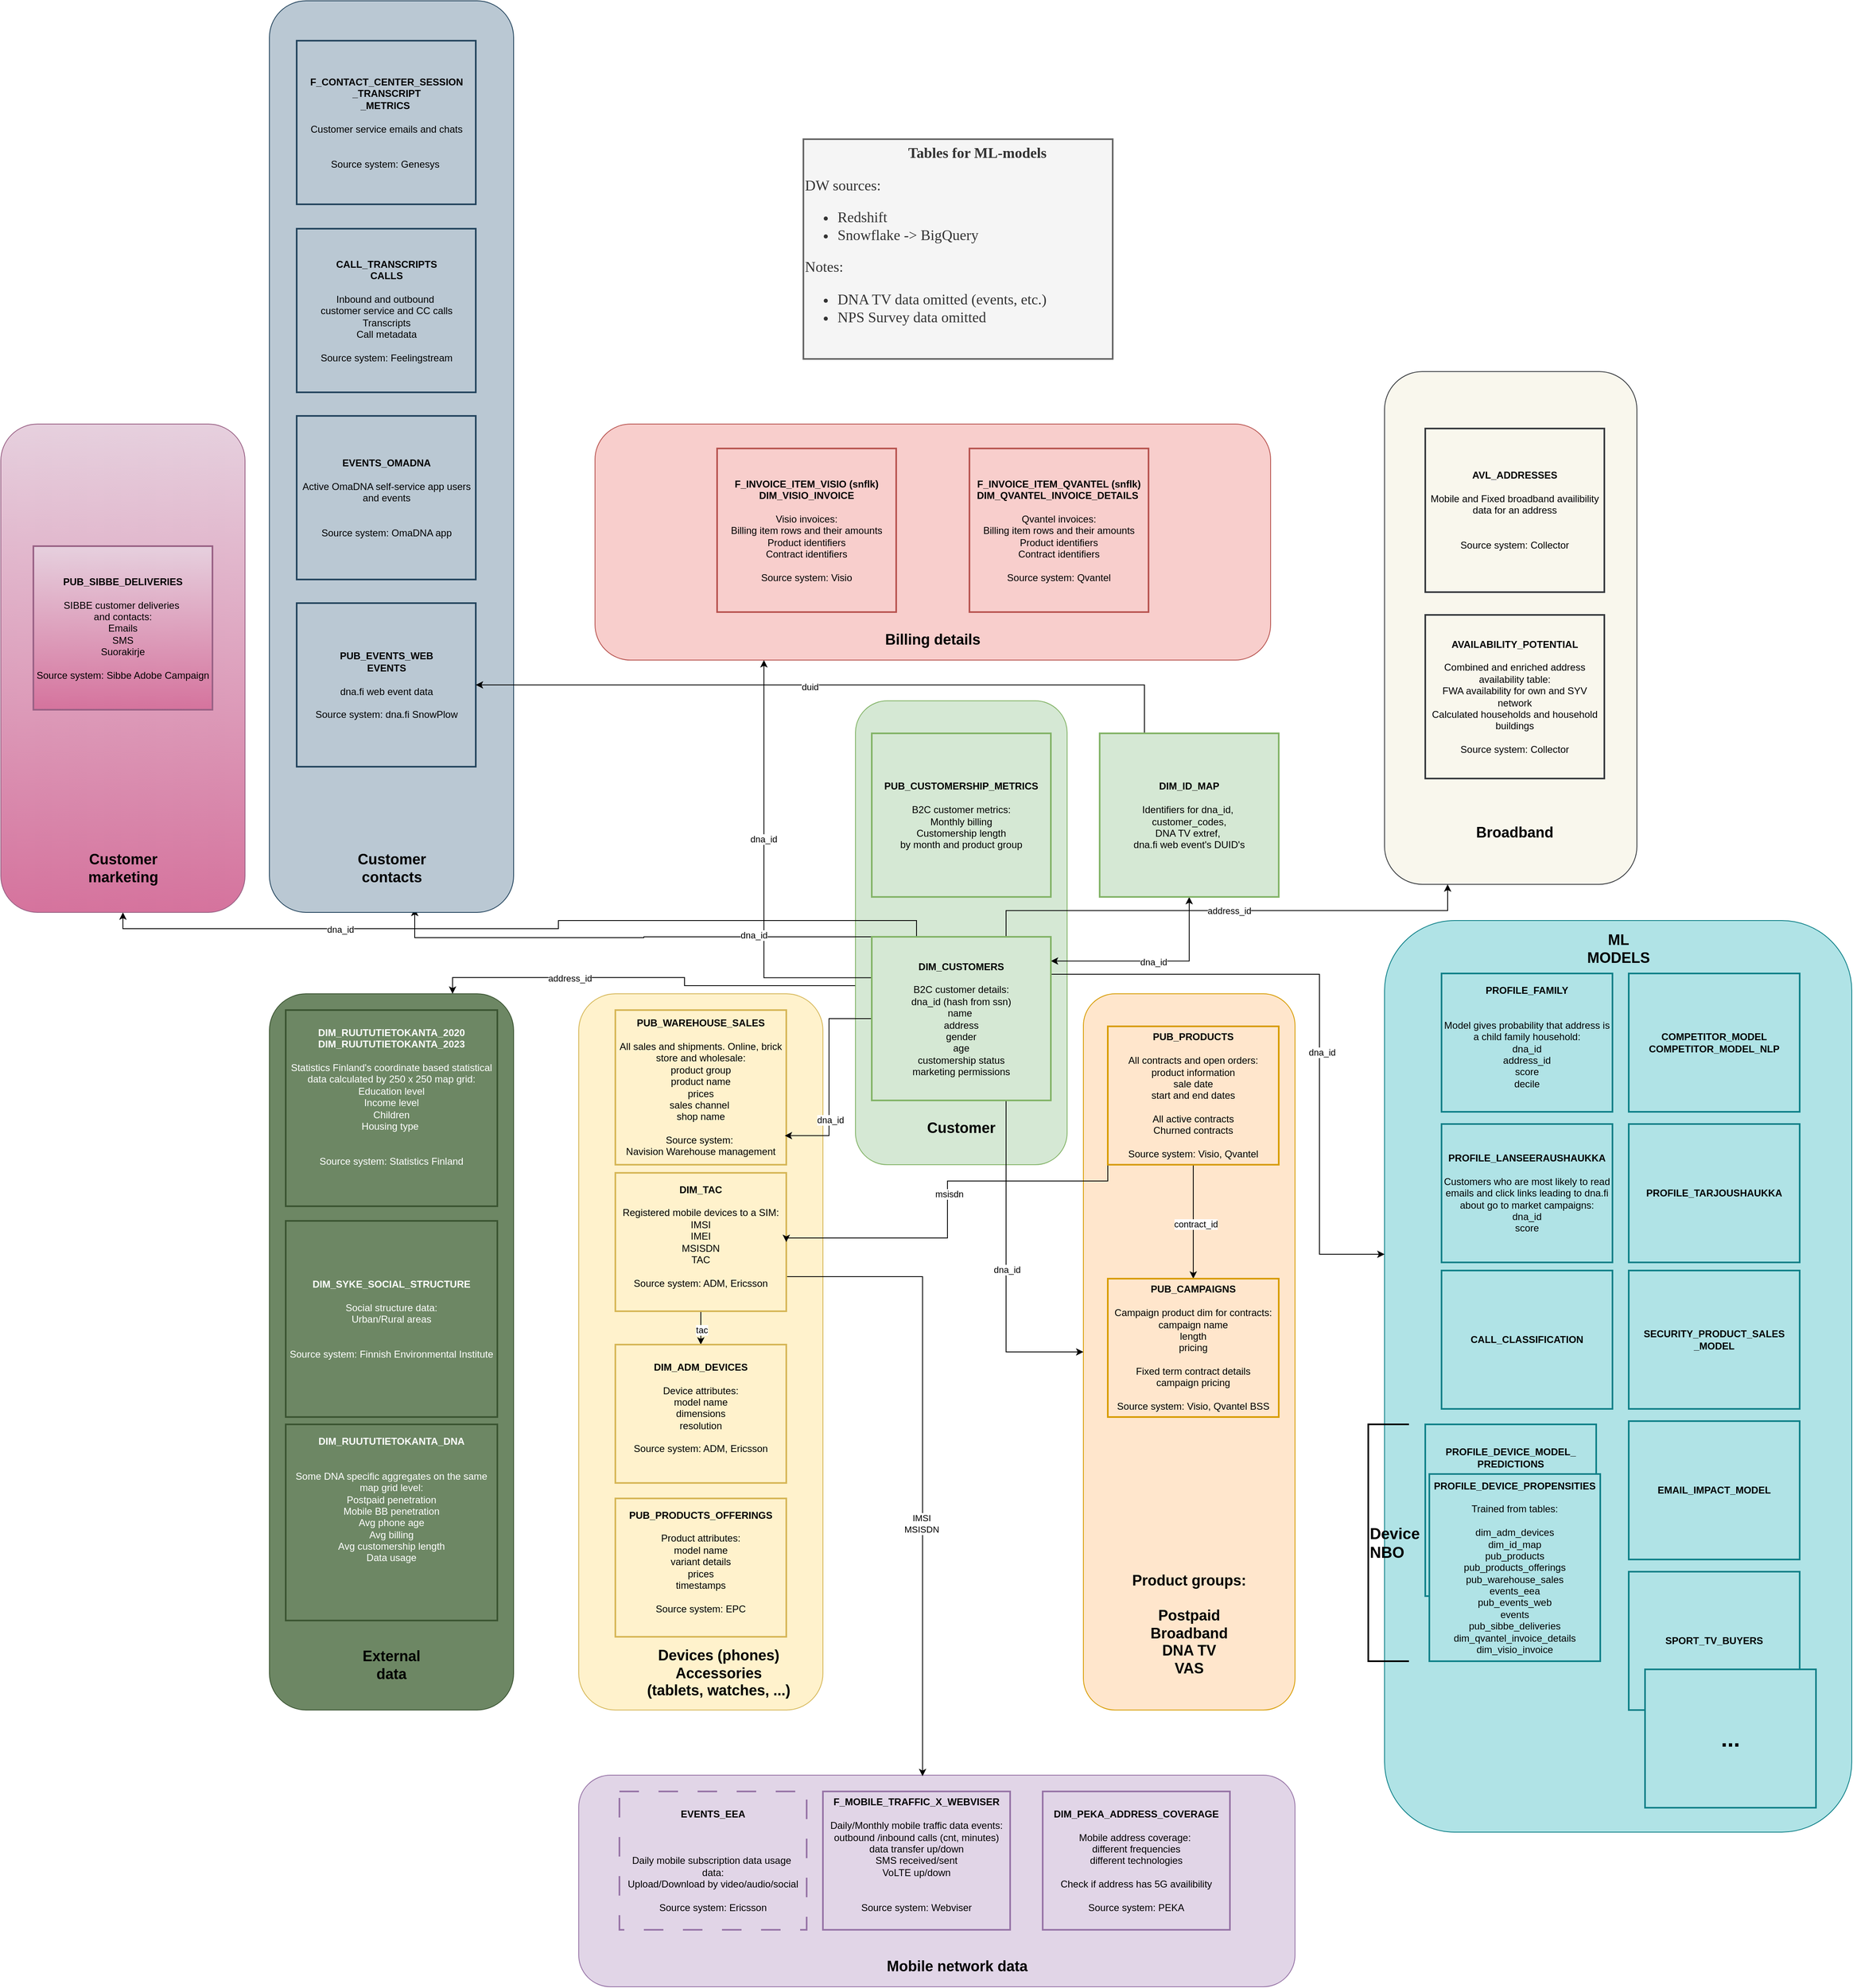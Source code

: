 <mxfile version="24.7.8">
  <diagram name="Page-1" id="chM3ovp46uJtdbYT_YE3">
    <mxGraphModel dx="3439" dy="3007" grid="1" gridSize="10" guides="1" tooltips="1" connect="1" arrows="1" fold="1" page="1" pageScale="1" pageWidth="827" pageHeight="1169" math="0" shadow="0">
      <root>
        <mxCell id="0" />
        <mxCell id="1" parent="0" />
        <mxCell id="irKcT8WEntwoPw7M1IGq-129" value="" style="rounded=1;whiteSpace=wrap;html=1;fillColor=#f9f7ed;strokeColor=#36393d;" vertex="1" parent="1">
          <mxGeometry x="970" y="-684.5" width="310" height="630" as="geometry" />
        </mxCell>
        <mxCell id="irKcT8WEntwoPw7M1IGq-88" value="" style="rounded=1;whiteSpace=wrap;html=1;fillColor=#6d8764;fontColor=#ffffff;strokeColor=#3A5431;" vertex="1" parent="1">
          <mxGeometry x="-400" y="80" width="300" height="880" as="geometry" />
        </mxCell>
        <mxCell id="irKcT8WEntwoPw7M1IGq-70" value="" style="rounded=1;whiteSpace=wrap;html=1;fillColor=#f8cecc;strokeColor=#b85450;" vertex="1" parent="1">
          <mxGeometry y="-620" width="830" height="290" as="geometry" />
        </mxCell>
        <mxCell id="irKcT8WEntwoPw7M1IGq-118" style="edgeStyle=orthogonalEdgeStyle;rounded=0;orthogonalLoop=1;jettySize=auto;html=1;exitX=0;exitY=0.5;exitDx=0;exitDy=0;entryX=0;entryY=0;entryDx=0;entryDy=0;" edge="1" parent="1" source="irKcT8WEntwoPw7M1IGq-58" target="irKcT8WEntwoPw7M1IGq-1">
          <mxGeometry relative="1" as="geometry" />
        </mxCell>
        <mxCell id="irKcT8WEntwoPw7M1IGq-136" style="edgeStyle=orthogonalEdgeStyle;rounded=0;orthogonalLoop=1;jettySize=auto;html=1;exitX=0;exitY=0.75;exitDx=0;exitDy=0;entryX=0.75;entryY=0;entryDx=0;entryDy=0;" edge="1" parent="1" source="irKcT8WEntwoPw7M1IGq-58" target="irKcT8WEntwoPw7M1IGq-88">
          <mxGeometry relative="1" as="geometry">
            <Array as="points">
              <mxPoint x="320" y="70" />
              <mxPoint x="110" y="70" />
              <mxPoint x="110" y="60" />
              <mxPoint x="-175" y="60" />
            </Array>
          </mxGeometry>
        </mxCell>
        <mxCell id="irKcT8WEntwoPw7M1IGq-137" value="address_id" style="edgeLabel;html=1;align=center;verticalAlign=middle;resizable=0;points=[];" vertex="1" connectable="0" parent="irKcT8WEntwoPw7M1IGq-136">
          <mxGeometry x="0.458" y="1" relative="1" as="geometry">
            <mxPoint as="offset" />
          </mxGeometry>
        </mxCell>
        <mxCell id="irKcT8WEntwoPw7M1IGq-58" value="" style="rounded=1;whiteSpace=wrap;html=1;fillColor=#d5e8d4;strokeColor=#82b366;textShadow=1;labelBackgroundColor=default;" vertex="1" parent="1">
          <mxGeometry x="320" y="-280" width="260" height="570" as="geometry" />
        </mxCell>
        <mxCell id="irKcT8WEntwoPw7M1IGq-53" value="" style="rounded=1;whiteSpace=wrap;html=1;fillColor=#b0e3e6;strokeColor=#0e8088;" vertex="1" parent="1">
          <mxGeometry x="970" y="-10" width="574" height="1120" as="geometry" />
        </mxCell>
        <mxCell id="irKcT8WEntwoPw7M1IGq-38" value="" style="rounded=1;whiteSpace=wrap;html=1;fillColor=#e1d5e7;strokeColor=#9673a6;" vertex="1" parent="1">
          <mxGeometry x="-20" y="1040" width="880" height="260" as="geometry" />
        </mxCell>
        <mxCell id="irKcT8WEntwoPw7M1IGq-27" value="" style="rounded=1;whiteSpace=wrap;html=1;fillColor=#ffe6cc;strokeColor=#d79b00;" vertex="1" parent="1">
          <mxGeometry x="600" y="80" width="260" height="880" as="geometry" />
        </mxCell>
        <mxCell id="irKcT8WEntwoPw7M1IGq-25" value="" style="rounded=1;whiteSpace=wrap;html=1;fillColor=#fff2cc;strokeColor=#d6b656;" vertex="1" parent="1">
          <mxGeometry x="-20" y="80" width="300" height="880" as="geometry" />
        </mxCell>
        <mxCell id="irKcT8WEntwoPw7M1IGq-11" value="&lt;div&gt;&lt;b&gt;PUB_WAREHOUSE_SALES&lt;/b&gt;&lt;/div&gt;&lt;div&gt;&lt;br&gt;&lt;/div&gt;&lt;div&gt;&lt;div&gt;&lt;span style=&quot;background-color: initial;&quot;&gt;All sales and shipments. Online, brick store and wholesale:&lt;/span&gt;&lt;/div&gt;&lt;div&gt;product group&lt;/div&gt;&lt;/div&gt;&lt;div&gt;product name&lt;/div&gt;&lt;div&gt;prices&lt;/div&gt;&lt;div&gt;sales channel&amp;nbsp;&lt;/div&gt;&lt;div&gt;shop name&lt;/div&gt;&lt;div&gt;&lt;br&gt;&lt;/div&gt;&lt;div&gt;Source system:&amp;nbsp;&lt;/div&gt;&lt;div&gt;Navision Warehouse management&lt;/div&gt;" style="rounded=0;html=1;fillColor=#fff2cc;strokeColor=#d6b656;align=center;whiteSpace=wrap;strokeWidth=2;" vertex="1" parent="1">
          <mxGeometry x="25" y="100" width="210" height="190" as="geometry" />
        </mxCell>
        <mxCell id="irKcT8WEntwoPw7M1IGq-18" style="edgeStyle=orthogonalEdgeStyle;rounded=0;orthogonalLoop=1;jettySize=auto;html=1;entryX=0.5;entryY=0;entryDx=0;entryDy=0;" edge="1" parent="1" source="irKcT8WEntwoPw7M1IGq-16" target="irKcT8WEntwoPw7M1IGq-17">
          <mxGeometry relative="1" as="geometry" />
        </mxCell>
        <mxCell id="irKcT8WEntwoPw7M1IGq-19" value="tac" style="edgeLabel;html=1;align=center;verticalAlign=middle;resizable=0;points=[];" vertex="1" connectable="0" parent="irKcT8WEntwoPw7M1IGq-18">
          <mxGeometry x="0.098" y="1" relative="1" as="geometry">
            <mxPoint as="offset" />
          </mxGeometry>
        </mxCell>
        <mxCell id="irKcT8WEntwoPw7M1IGq-32" style="edgeStyle=orthogonalEdgeStyle;rounded=0;orthogonalLoop=1;jettySize=auto;html=1;exitX=1;exitY=0.75;exitDx=0;exitDy=0;entryX=0.48;entryY=0.005;entryDx=0;entryDy=0;entryPerimeter=0;" edge="1" parent="1" source="irKcT8WEntwoPw7M1IGq-16" target="irKcT8WEntwoPw7M1IGq-38">
          <mxGeometry relative="1" as="geometry">
            <mxPoint x="400" y="840" as="targetPoint" />
          </mxGeometry>
        </mxCell>
        <mxCell id="irKcT8WEntwoPw7M1IGq-33" value="IMSI&lt;div&gt;MSISDN&lt;/div&gt;" style="edgeLabel;html=1;align=center;verticalAlign=middle;resizable=0;points=[];" vertex="1" connectable="0" parent="irKcT8WEntwoPw7M1IGq-32">
          <mxGeometry x="0.205" y="-2" relative="1" as="geometry">
            <mxPoint as="offset" />
          </mxGeometry>
        </mxCell>
        <mxCell id="irKcT8WEntwoPw7M1IGq-16" value="&lt;div&gt;&lt;b&gt;DIM_TAC&lt;/b&gt;&lt;/div&gt;&lt;div&gt;&lt;b&gt;&lt;br&gt;&lt;/b&gt;&lt;/div&gt;&lt;div&gt;&lt;div&gt;&lt;span style=&quot;background-color: initial;&quot;&gt;Registered mobile devices to a SIM:&lt;/span&gt;&lt;br&gt;&lt;/div&gt;&lt;/div&gt;&lt;div&gt;IMSI&lt;/div&gt;&lt;div&gt;IMEI&lt;/div&gt;&lt;div&gt;MSISDN&lt;/div&gt;&lt;div&gt;TAC&lt;/div&gt;&lt;div&gt;&lt;br&gt;&lt;/div&gt;&lt;div&gt;Source system: ADM, Ericsson&lt;/div&gt;&lt;div&gt;&lt;br&gt;&lt;/div&gt;" style="rounded=0;html=1;fillColor=#fff2cc;strokeColor=#d6b656;align=center;whiteSpace=wrap;strokeWidth=2;" vertex="1" parent="1">
          <mxGeometry x="25" y="300" width="210" height="170" as="geometry" />
        </mxCell>
        <mxCell id="irKcT8WEntwoPw7M1IGq-17" value="&lt;div&gt;&lt;b&gt;DIM_ADM_DEVICES&lt;/b&gt;&lt;/div&gt;&lt;div&gt;&lt;b&gt;&lt;br&gt;&lt;/b&gt;&lt;/div&gt;&lt;div&gt;&lt;div&gt;&lt;span style=&quot;background-color: initial;&quot;&gt;Device attributes:&lt;/span&gt;&lt;br&gt;&lt;/div&gt;&lt;/div&gt;&lt;div&gt;model name&lt;/div&gt;&lt;div&gt;dimensions&lt;/div&gt;&lt;div&gt;resolution&lt;/div&gt;&lt;div&gt;&lt;br&gt;&lt;/div&gt;&lt;div&gt;Source system: ADM, Ericsson&lt;/div&gt;&lt;div&gt;&lt;br&gt;&lt;/div&gt;" style="rounded=0;html=1;fillColor=#fff2cc;strokeColor=#d6b656;align=center;whiteSpace=wrap;strokeWidth=2;" vertex="1" parent="1">
          <mxGeometry x="25" y="511" width="210" height="170" as="geometry" />
        </mxCell>
        <mxCell id="irKcT8WEntwoPw7M1IGq-5" style="edgeStyle=orthogonalEdgeStyle;rounded=0;orthogonalLoop=1;jettySize=auto;html=1;exitX=0.75;exitY=1;exitDx=0;exitDy=0;" edge="1" parent="1" source="irKcT8WEntwoPw7M1IGq-1" target="irKcT8WEntwoPw7M1IGq-27">
          <mxGeometry relative="1" as="geometry">
            <mxPoint x="390.0" y="220" as="sourcePoint" />
            <mxPoint x="555.0" y="455" as="targetPoint" />
          </mxGeometry>
        </mxCell>
        <mxCell id="irKcT8WEntwoPw7M1IGq-6" value="dna_id" style="edgeLabel;html=1;align=center;verticalAlign=middle;resizable=0;points=[];" vertex="1" connectable="0" parent="irKcT8WEntwoPw7M1IGq-5">
          <mxGeometry x="0.028" y="1" relative="1" as="geometry">
            <mxPoint as="offset" />
          </mxGeometry>
        </mxCell>
        <mxCell id="irKcT8WEntwoPw7M1IGq-14" style="edgeStyle=orthogonalEdgeStyle;rounded=0;orthogonalLoop=1;jettySize=auto;html=1;entryX=0.991;entryY=0.812;entryDx=0;entryDy=0;entryPerimeter=0;" edge="1" parent="1" source="irKcT8WEntwoPw7M1IGq-1" target="irKcT8WEntwoPw7M1IGq-11">
          <mxGeometry relative="1" as="geometry" />
        </mxCell>
        <mxCell id="irKcT8WEntwoPw7M1IGq-15" value="dna_id" style="edgeLabel;html=1;align=center;verticalAlign=middle;resizable=0;points=[];" vertex="1" connectable="0" parent="irKcT8WEntwoPw7M1IGq-14">
          <mxGeometry x="0.409" y="1" relative="1" as="geometry">
            <mxPoint as="offset" />
          </mxGeometry>
        </mxCell>
        <mxCell id="irKcT8WEntwoPw7M1IGq-56" style="edgeStyle=orthogonalEdgeStyle;rounded=0;orthogonalLoop=1;jettySize=auto;html=1;exitX=1;exitY=0.25;exitDx=0;exitDy=0;" edge="1" parent="1" source="irKcT8WEntwoPw7M1IGq-1" target="irKcT8WEntwoPw7M1IGq-53">
          <mxGeometry relative="1" as="geometry">
            <Array as="points">
              <mxPoint x="890" y="56" />
              <mxPoint x="890" y="400" />
            </Array>
          </mxGeometry>
        </mxCell>
        <mxCell id="irKcT8WEntwoPw7M1IGq-57" value="dna_id" style="edgeLabel;html=1;align=center;verticalAlign=middle;resizable=0;points=[];" vertex="1" connectable="0" parent="irKcT8WEntwoPw7M1IGq-56">
          <mxGeometry x="0.13" y="3" relative="1" as="geometry">
            <mxPoint y="1" as="offset" />
          </mxGeometry>
        </mxCell>
        <mxCell id="irKcT8WEntwoPw7M1IGq-75" style="edgeStyle=orthogonalEdgeStyle;rounded=0;orthogonalLoop=1;jettySize=auto;html=1;exitX=0;exitY=0.25;exitDx=0;exitDy=0;entryX=0.25;entryY=1;entryDx=0;entryDy=0;" edge="1" parent="1" source="irKcT8WEntwoPw7M1IGq-1" target="irKcT8WEntwoPw7M1IGq-70">
          <mxGeometry relative="1" as="geometry" />
        </mxCell>
        <mxCell id="irKcT8WEntwoPw7M1IGq-76" value="dna_id" style="edgeLabel;html=1;align=center;verticalAlign=middle;resizable=0;points=[];" vertex="1" connectable="0" parent="irKcT8WEntwoPw7M1IGq-75">
          <mxGeometry x="0.164" y="1" relative="1" as="geometry">
            <mxPoint y="1" as="offset" />
          </mxGeometry>
        </mxCell>
        <mxCell id="irKcT8WEntwoPw7M1IGq-119" style="edgeStyle=orthogonalEdgeStyle;rounded=0;orthogonalLoop=1;jettySize=auto;html=1;exitX=0;exitY=0;exitDx=0;exitDy=0;entryX=0.595;entryY=0.996;entryDx=0;entryDy=0;entryPerimeter=0;" edge="1" parent="1" source="irKcT8WEntwoPw7M1IGq-1" target="irKcT8WEntwoPw7M1IGq-93">
          <mxGeometry relative="1" as="geometry">
            <mxPoint x="-220" y="-10" as="targetPoint" />
            <Array as="points">
              <mxPoint x="60" y="11" />
              <mxPoint x="-222" y="11" />
            </Array>
          </mxGeometry>
        </mxCell>
        <mxCell id="irKcT8WEntwoPw7M1IGq-120" value="dna_id" style="edgeLabel;html=1;align=center;verticalAlign=middle;resizable=0;points=[];" vertex="1" connectable="0" parent="irKcT8WEntwoPw7M1IGq-119">
          <mxGeometry x="-0.515" y="-2" relative="1" as="geometry">
            <mxPoint as="offset" />
          </mxGeometry>
        </mxCell>
        <mxCell id="irKcT8WEntwoPw7M1IGq-121" style="edgeStyle=orthogonalEdgeStyle;rounded=0;orthogonalLoop=1;jettySize=auto;html=1;exitX=0.25;exitY=0;exitDx=0;exitDy=0;entryX=0.5;entryY=1;entryDx=0;entryDy=0;" edge="1" parent="1" source="irKcT8WEntwoPw7M1IGq-1" target="irKcT8WEntwoPw7M1IGq-110">
          <mxGeometry relative="1" as="geometry" />
        </mxCell>
        <mxCell id="irKcT8WEntwoPw7M1IGq-122" value="dna_id" style="edgeLabel;html=1;align=center;verticalAlign=middle;resizable=0;points=[];" vertex="1" connectable="0" parent="irKcT8WEntwoPw7M1IGq-121">
          <mxGeometry x="0.441" y="1" relative="1" as="geometry">
            <mxPoint as="offset" />
          </mxGeometry>
        </mxCell>
        <mxCell id="irKcT8WEntwoPw7M1IGq-125" style="edgeStyle=orthogonalEdgeStyle;rounded=0;orthogonalLoop=1;jettySize=auto;html=1;exitX=1;exitY=0.148;exitDx=0;exitDy=0;entryX=0.5;entryY=1;entryDx=0;entryDy=0;startArrow=classic;startFill=1;exitPerimeter=0;" edge="1" parent="1" source="irKcT8WEntwoPw7M1IGq-1" target="irKcT8WEntwoPw7M1IGq-124">
          <mxGeometry relative="1" as="geometry" />
        </mxCell>
        <mxCell id="irKcT8WEntwoPw7M1IGq-126" value="dna_id" style="edgeLabel;html=1;align=center;verticalAlign=middle;resizable=0;points=[];" vertex="1" connectable="0" parent="irKcT8WEntwoPw7M1IGq-125">
          <mxGeometry x="0.014" y="-1" relative="1" as="geometry">
            <mxPoint as="offset" />
          </mxGeometry>
        </mxCell>
        <mxCell id="irKcT8WEntwoPw7M1IGq-134" style="edgeStyle=orthogonalEdgeStyle;rounded=0;orthogonalLoop=1;jettySize=auto;html=1;exitX=0.75;exitY=0;exitDx=0;exitDy=0;entryX=0.25;entryY=1;entryDx=0;entryDy=0;" edge="1" parent="1" source="irKcT8WEntwoPw7M1IGq-1" target="irKcT8WEntwoPw7M1IGq-129">
          <mxGeometry relative="1" as="geometry" />
        </mxCell>
        <mxCell id="irKcT8WEntwoPw7M1IGq-135" value="address_id" style="edgeLabel;html=1;align=center;verticalAlign=middle;resizable=0;points=[];" vertex="1" connectable="0" parent="irKcT8WEntwoPw7M1IGq-134">
          <mxGeometry x="0.007" relative="1" as="geometry">
            <mxPoint as="offset" />
          </mxGeometry>
        </mxCell>
        <mxCell id="irKcT8WEntwoPw7M1IGq-1" value="&lt;div&gt;&lt;b&gt;DIM_CUSTOMERS&lt;/b&gt;&lt;/div&gt;&lt;div&gt;&lt;br&gt;&lt;/div&gt;B2C customer details:&lt;div&gt;&lt;div&gt;dna_id (hash from ssn)&lt;/div&gt;&lt;div&gt;name&amp;nbsp;&lt;/div&gt;&lt;div&gt;address&lt;/div&gt;&lt;div&gt;gender&lt;/div&gt;&lt;div&gt;age&lt;/div&gt;&lt;div&gt;customership status&lt;/div&gt;&lt;div&gt;marketing permissions&lt;/div&gt;&lt;/div&gt;" style="rounded=0;html=1;fillColor=#d5e8d4;strokeColor=#82b366;align=center;whiteSpace=wrap;strokeWidth=2;" vertex="1" parent="1">
          <mxGeometry x="340" y="10" width="220" height="201" as="geometry" />
        </mxCell>
        <mxCell id="irKcT8WEntwoPw7M1IGq-46" style="edgeStyle=orthogonalEdgeStyle;rounded=0;orthogonalLoop=1;jettySize=auto;html=1;exitX=0.5;exitY=1;exitDx=0;exitDy=0;" edge="1" parent="1" source="irKcT8WEntwoPw7M1IGq-2" target="irKcT8WEntwoPw7M1IGq-4">
          <mxGeometry relative="1" as="geometry" />
        </mxCell>
        <mxCell id="irKcT8WEntwoPw7M1IGq-47" value="contract_id" style="edgeLabel;html=1;align=center;verticalAlign=middle;resizable=0;points=[];" vertex="1" connectable="0" parent="irKcT8WEntwoPw7M1IGq-46">
          <mxGeometry x="0.024" y="3" relative="1" as="geometry">
            <mxPoint y="1" as="offset" />
          </mxGeometry>
        </mxCell>
        <mxCell id="irKcT8WEntwoPw7M1IGq-62" style="edgeStyle=orthogonalEdgeStyle;rounded=0;orthogonalLoop=1;jettySize=auto;html=1;exitX=0;exitY=0.5;exitDx=0;exitDy=0;entryX=1;entryY=0.5;entryDx=0;entryDy=0;" edge="1" parent="1" source="irKcT8WEntwoPw7M1IGq-2" target="irKcT8WEntwoPw7M1IGq-16">
          <mxGeometry relative="1" as="geometry">
            <Array as="points">
              <mxPoint x="630" y="310" />
              <mxPoint x="433" y="310" />
              <mxPoint x="433" y="380" />
              <mxPoint x="235" y="380" />
            </Array>
          </mxGeometry>
        </mxCell>
        <mxCell id="irKcT8WEntwoPw7M1IGq-63" value="msisdn" style="edgeLabel;html=1;align=center;verticalAlign=middle;resizable=0;points=[];" vertex="1" connectable="0" parent="irKcT8WEntwoPw7M1IGq-62">
          <mxGeometry x="0.105" y="2" relative="1" as="geometry">
            <mxPoint as="offset" />
          </mxGeometry>
        </mxCell>
        <mxCell id="irKcT8WEntwoPw7M1IGq-2" value="&lt;div&gt;&lt;b&gt;PUB_PRODUCTS&lt;/b&gt;&lt;/div&gt;&lt;div&gt;&lt;br&gt;&lt;/div&gt;&lt;div&gt;&lt;div&gt;All contracts and open orders:&lt;/div&gt;&lt;div&gt;&lt;span style=&quot;background-color: initial;&quot;&gt;product information&lt;/span&gt;&lt;br&gt;&lt;/div&gt;&lt;/div&gt;&lt;div&gt;sale date&lt;/div&gt;&lt;div&gt;start and end dates&lt;/div&gt;&lt;div&gt;&lt;br&gt;&lt;/div&gt;&lt;div&gt;All active contracts&lt;/div&gt;&lt;div&gt;Churned contracts&lt;/div&gt;&lt;div&gt;&lt;br&gt;&lt;/div&gt;&lt;div&gt;Source system: Visio, Qvantel&lt;/div&gt;" style="rounded=0;html=1;fillColor=#ffe6cc;strokeColor=#d79b00;align=center;whiteSpace=wrap;strokeWidth=2;" vertex="1" parent="1">
          <mxGeometry x="630" y="120" width="210" height="170" as="geometry" />
        </mxCell>
        <mxCell id="irKcT8WEntwoPw7M1IGq-4" value="&lt;div&gt;&lt;b&gt;PUB_CAMPAIGNS&lt;/b&gt;&lt;/div&gt;&lt;div&gt;&lt;br&gt;&lt;/div&gt;&lt;div&gt;&lt;div&gt;Campaign product dim for contr&lt;span style=&quot;background-color: initial;&quot;&gt;acts:&lt;/span&gt;&lt;/div&gt;&lt;div&gt;campaign name&lt;br&gt;&lt;/div&gt;&lt;/div&gt;&lt;div&gt;length&lt;/div&gt;&lt;div&gt;pricing&lt;/div&gt;&lt;div&gt;&lt;br&gt;&lt;/div&gt;&lt;div&gt;Fixed term contract details&lt;/div&gt;&lt;div&gt;campaign pricing&lt;/div&gt;&lt;div&gt;&lt;br&gt;&lt;/div&gt;&lt;div&gt;Source system: Visio, Qvantel BSS&lt;/div&gt;" style="rounded=0;html=1;fillColor=#ffe6cc;strokeColor=#d79b00;align=center;whiteSpace=wrap;strokeWidth=2;" vertex="1" parent="1">
          <mxGeometry x="630" y="430" width="210" height="170" as="geometry" />
        </mxCell>
        <mxCell id="irKcT8WEntwoPw7M1IGq-28" value="&lt;b style=&quot;font-size: 18px;&quot;&gt;Product groups:&lt;/b&gt;&lt;div style=&quot;font-size: 18px;&quot;&gt;&lt;b style=&quot;font-size: 18px;&quot;&gt;&lt;br style=&quot;font-size: 18px;&quot;&gt;&lt;/b&gt;&lt;div style=&quot;font-size: 18px;&quot;&gt;&lt;b style=&quot;font-size: 18px;&quot;&gt;Postpaid&lt;/b&gt;&lt;/div&gt;&lt;div style=&quot;font-size: 18px;&quot;&gt;&lt;b style=&quot;font-size: 18px;&quot;&gt;Broadband&lt;/b&gt;&lt;/div&gt;&lt;div style=&quot;font-size: 18px;&quot;&gt;&lt;b style=&quot;background-color: initial;&quot;&gt;DNA TV&lt;/b&gt;&lt;br&gt;&lt;/div&gt;&lt;div style=&quot;font-size: 18px;&quot;&gt;&lt;b style=&quot;font-size: 18px;&quot;&gt;VAS&lt;/b&gt;&lt;/div&gt;&lt;/div&gt;" style="text;html=1;align=center;verticalAlign=middle;whiteSpace=wrap;rounded=0;fontSize=18;" vertex="1" parent="1">
          <mxGeometry x="640" y="850" width="180" height="10" as="geometry" />
        </mxCell>
        <mxCell id="irKcT8WEntwoPw7M1IGq-29" value="&lt;b style=&quot;font-size: 18px;&quot;&gt;Devices (phones)&lt;/b&gt;&lt;div style=&quot;font-size: 18px;&quot;&gt;&lt;b style=&quot;font-size: 18px;&quot;&gt;Accessories&lt;/b&gt;&lt;/div&gt;&lt;div style=&quot;font-size: 18px;&quot;&gt;&lt;b style=&quot;font-size: 18px;&quot;&gt;(tablets, watches, ...)&lt;/b&gt;&lt;/div&gt;" style="text;html=1;align=center;verticalAlign=middle;whiteSpace=wrap;rounded=0;fontSize=18;" vertex="1" parent="1">
          <mxGeometry x="52.5" y="880" width="197.5" height="70" as="geometry" />
        </mxCell>
        <mxCell id="irKcT8WEntwoPw7M1IGq-31" value="&lt;div&gt;&lt;b&gt;F_MOBILE_TRAFFIC_X_WEBVISER&lt;/b&gt;&lt;/div&gt;&lt;div&gt;&lt;br&gt;&lt;/div&gt;&lt;div&gt;&lt;div&gt;&lt;span style=&quot;background-color: initial;&quot;&gt;Daily/Monthly mobile traffic data events:&lt;/span&gt;&lt;br&gt;&lt;/div&gt;&lt;/div&gt;&lt;div&gt;outbound /inbound calls (cnt, minutes)&lt;/div&gt;&lt;div&gt;data transfer up/down&lt;/div&gt;&lt;div&gt;SMS received/sent&lt;/div&gt;&lt;div&gt;VoLTE up/down&lt;/div&gt;&lt;div&gt;&lt;br&gt;&lt;/div&gt;&lt;div&gt;&lt;br&gt;&lt;/div&gt;&lt;div&gt;Source system: Webviser&lt;/div&gt;&lt;div&gt;&lt;br&gt;&lt;/div&gt;" style="rounded=0;html=1;fillColor=#e1d5e7;strokeColor=#9673a6;align=center;whiteSpace=wrap;strokeWidth=2;" vertex="1" parent="1">
          <mxGeometry x="280" y="1060" width="230" height="170" as="geometry" />
        </mxCell>
        <mxCell id="irKcT8WEntwoPw7M1IGq-34" value="&lt;div&gt;&lt;b style=&quot;background-color: initial;&quot;&gt;EVENTS_EEA&lt;/b&gt;&lt;br&gt;&lt;/div&gt;&lt;div&gt;&lt;br&gt;&lt;/div&gt;&lt;div&gt;&lt;br&gt;&lt;/div&gt;&lt;div&gt;&lt;br&gt;&lt;/div&gt;&lt;div&gt;&lt;div&gt;&lt;span style=&quot;background-color: initial;&quot;&gt;Daily mobile subscription data usage&amp;nbsp;&lt;/span&gt;&lt;/div&gt;&lt;div&gt;&lt;span style=&quot;background-color: initial;&quot;&gt;data:&lt;/span&gt;&lt;/div&gt;&lt;/div&gt;&lt;div&gt;Upload/Download by video/audio/social&lt;/div&gt;&lt;div&gt;&lt;br&gt;&lt;/div&gt;&lt;div&gt;Source system: Ericsson&lt;/div&gt;" style="rounded=0;html=1;fillColor=#e1d5e7;strokeColor=#9673a6;align=center;whiteSpace=wrap;dashed=1;dashPattern=12 12;strokeWidth=2;" vertex="1" parent="1">
          <mxGeometry x="30" y="1060" width="230" height="170" as="geometry" />
        </mxCell>
        <mxCell id="irKcT8WEntwoPw7M1IGq-37" value="&lt;div&gt;&lt;b&gt;DIM_PEKA_ADDRESS_COVERAGE&lt;/b&gt;&lt;/div&gt;&lt;div&gt;&lt;br&gt;&lt;/div&gt;&lt;div&gt;&lt;div&gt;&lt;span style=&quot;background-color: initial;&quot;&gt;Mobile address coverage:&amp;nbsp;&lt;/span&gt;&lt;/div&gt;&lt;div&gt;&lt;span style=&quot;background-color: initial;&quot;&gt;different frequencies&lt;/span&gt;&lt;/div&gt;&lt;div&gt;&lt;span style=&quot;background-color: initial;&quot;&gt;different technologies&lt;/span&gt;&lt;/div&gt;&lt;/div&gt;&lt;div&gt;&lt;span style=&quot;background-color: initial;&quot;&gt;&lt;br&gt;&lt;/span&gt;&lt;/div&gt;&lt;div&gt;Check if address has 5G availibility&lt;/div&gt;&lt;div&gt;&lt;br&gt;&lt;/div&gt;&lt;div&gt;Source system: PEKA&lt;/div&gt;" style="rounded=0;html=1;fillColor=#e1d5e7;strokeColor=#9673a6;align=center;whiteSpace=wrap;strokeWidth=2;" vertex="1" parent="1">
          <mxGeometry x="550" y="1060" width="230" height="170" as="geometry" />
        </mxCell>
        <mxCell id="irKcT8WEntwoPw7M1IGq-40" value="Mobile network data" style="text;html=1;align=center;verticalAlign=middle;whiteSpace=wrap;rounded=0;fontStyle=1;fontSize=18;" vertex="1" parent="1">
          <mxGeometry x="337" y="1260" width="216" height="30" as="geometry" />
        </mxCell>
        <mxCell id="irKcT8WEntwoPw7M1IGq-49" value="&lt;div&gt;&lt;b&gt;PROFILE_FAMILY&lt;/b&gt;&lt;/div&gt;&lt;div&gt;&lt;b&gt;&lt;br&gt;&lt;/b&gt;&lt;/div&gt;&lt;div&gt;&lt;b&gt;&lt;br&gt;&lt;/b&gt;&lt;/div&gt;&lt;div&gt;Model gives probability that address is a child family household:&lt;/div&gt;&lt;div&gt;dna_id&lt;/div&gt;&lt;div&gt;address_id&lt;/div&gt;&lt;div&gt;score&lt;/div&gt;&lt;div&gt;decile&lt;/div&gt;&lt;div&gt;&lt;br&gt;&lt;/div&gt;" style="rounded=0;html=1;fillColor=#b0e3e6;strokeColor=#0e8088;align=center;whiteSpace=wrap;strokeWidth=2;" vertex="1" parent="1">
          <mxGeometry x="1040" y="55" width="210" height="170" as="geometry" />
        </mxCell>
        <mxCell id="irKcT8WEntwoPw7M1IGq-50" value="&lt;div&gt;&lt;b&gt;PROFILE_LANSEERAUSHAUKKA&lt;/b&gt;&lt;/div&gt;&lt;div&gt;&lt;br&gt;&lt;/div&gt;&lt;div&gt;Customers who are most likely to read emails and click links leading to dna.fi about go to market campaigns:&lt;br&gt;&lt;/div&gt;&lt;div&gt;dna_id&lt;/div&gt;&lt;div&gt;score&lt;/div&gt;" style="rounded=0;html=1;fillColor=#b0e3e6;strokeColor=#0e8088;align=center;whiteSpace=wrap;strokeWidth=2;" vertex="1" parent="1">
          <mxGeometry x="1040" y="240" width="210" height="170" as="geometry" />
        </mxCell>
        <mxCell id="irKcT8WEntwoPw7M1IGq-51" value="&lt;div&gt;&lt;b&gt;PROFILE_DEVICE_MODEL_&lt;/b&gt;&lt;/div&gt;&lt;div&gt;&lt;b&gt;PREDICTIONS&lt;/b&gt;&lt;/div&gt;&lt;div&gt;&lt;b&gt;&lt;br&gt;&lt;/b&gt;&lt;/div&gt;&lt;div&gt;&lt;b&gt;&lt;br&gt;&lt;/b&gt;&lt;/div&gt;&lt;div&gt;&lt;b&gt;&lt;br&gt;&lt;/b&gt;&lt;/div&gt;&lt;div&gt;&lt;b&gt;&lt;br&gt;&lt;/b&gt;&lt;/div&gt;&lt;div&gt;&lt;b&gt;&lt;br&gt;&lt;/b&gt;&lt;/div&gt;&lt;div&gt;&lt;b&gt;&lt;br&gt;&lt;/b&gt;&lt;/div&gt;&lt;div&gt;&lt;br&gt;&lt;/div&gt;&lt;div&gt;&lt;br&gt;&lt;/div&gt;&lt;div&gt;&lt;br&gt;&lt;/div&gt;" style="rounded=0;html=1;fillColor=#b0e3e6;strokeColor=#0e8088;align=center;whiteSpace=wrap;strokeWidth=2;" vertex="1" parent="1">
          <mxGeometry x="1020" y="609" width="210" height="211" as="geometry" />
        </mxCell>
        <mxCell id="irKcT8WEntwoPw7M1IGq-52" value="&lt;div&gt;&lt;b&gt;PROFILE_DEVICE_PROPENSITIES&lt;/b&gt;&lt;/div&gt;&lt;div&gt;&lt;b&gt;&lt;br&gt;&lt;/b&gt;&lt;/div&gt;&lt;div style=&quot;&quot;&gt;&lt;div&gt;Trained from tables:&lt;/div&gt;&lt;div&gt;&lt;br&gt;&lt;/div&gt;&lt;div style=&quot;&quot;&gt;&lt;div style=&quot;&quot;&gt;dim_adm_devices&lt;/div&gt;&lt;div style=&quot;&quot;&gt;dim_id_map&lt;br&gt;&lt;/div&gt;&lt;div style=&quot;&quot;&gt;pub_products&lt;/div&gt;&lt;div style=&quot;&quot;&gt;&lt;div&gt;pub_products_offerings&lt;/div&gt;&lt;div&gt;pub_warehouse_sales&lt;/div&gt;&lt;/div&gt;&lt;div style=&quot;&quot;&gt;events_eea&lt;/div&gt;&lt;div style=&quot;&quot;&gt;&lt;span style=&quot;background-color: initial;&quot;&gt;pub_events_web&lt;/span&gt;&lt;br&gt;&lt;/div&gt;&lt;div style=&quot;&quot;&gt;&lt;span style=&quot;background-color: initial;&quot;&gt;events&lt;/span&gt;&lt;/div&gt;&lt;div style=&quot;&quot;&gt;pub_sibbe_deliveries&lt;/div&gt;&lt;div style=&quot;&quot;&gt;&lt;div style=&quot;&quot;&gt;&lt;span style=&quot;&quot;&gt;dim_qvantel_invoice_details&lt;/span&gt;&lt;/div&gt;&lt;div style=&quot;&quot;&gt;&lt;span style=&quot;&quot;&gt;dim_visio_invoice&lt;/span&gt;&lt;/div&gt;&lt;/div&gt;&lt;/div&gt;&lt;/div&gt;" style="rounded=0;html=1;fillColor=#b0e3e6;strokeColor=#0e8088;align=center;whiteSpace=wrap;strokeWidth=2;" vertex="1" parent="1">
          <mxGeometry x="1025" y="670" width="210" height="230" as="geometry" />
        </mxCell>
        <mxCell id="irKcT8WEntwoPw7M1IGq-54" value="ML MODELS" style="text;html=1;align=center;verticalAlign=middle;whiteSpace=wrap;rounded=0;fontStyle=1;fontSize=18;" vertex="1" parent="1">
          <mxGeometry x="1207.5" y="10" width="99" height="30" as="geometry" />
        </mxCell>
        <mxCell id="irKcT8WEntwoPw7M1IGq-41" value="Customer" style="text;html=1;align=center;verticalAlign=middle;whiteSpace=wrap;rounded=0;fontStyle=1;fontSize=18;" vertex="1" parent="1">
          <mxGeometry x="420" y="200" width="60" height="90" as="geometry" />
        </mxCell>
        <mxCell id="irKcT8WEntwoPw7M1IGq-64" value="&lt;div&gt;&lt;b&gt;PUB_CUSTOMERSHIP_METRICS&lt;/b&gt;&lt;/div&gt;&lt;div&gt;&lt;br&gt;&lt;/div&gt;B2C customer metrics:&lt;div&gt;Monthly billing&lt;/div&gt;&lt;div&gt;Customership length&lt;/div&gt;&lt;div&gt;by month and product group&lt;/div&gt;" style="rounded=0;html=1;fillColor=#d5e8d4;strokeColor=#82b366;align=center;whiteSpace=wrap;strokeWidth=2;" vertex="1" parent="1">
          <mxGeometry x="340" y="-240" width="220" height="201" as="geometry" />
        </mxCell>
        <mxCell id="irKcT8WEntwoPw7M1IGq-65" value="&lt;div&gt;&lt;b&gt;F_INVOICE_ITEM_VISIO (snflk)&lt;/b&gt;&lt;/div&gt;&lt;div&gt;&lt;b&gt;DIM_VISIO_INVOICE&lt;/b&gt;&lt;/div&gt;&lt;div&gt;&lt;b&gt;&lt;br&gt;&lt;/b&gt;&lt;/div&gt;&lt;div&gt;&lt;div&gt;Visio invoic&lt;span style=&quot;color: rgba(0, 0, 0, 0); font-family: monospace; font-size: 0px; text-align: start; text-wrap: nowrap; background-color: initial;&quot;&gt;%3CmxGraphModel%3E%3Croot%3E%3CmxCell%20id%3D%220%22%2F%3E%3CmxCell%20id%3D%221%22%20parent%3D%220%22%2F%3E%3CmxCell%20id%3D%222%22%20value%3D%22%26lt%3Bdiv%26gt%3B%26lt%3Bb%26gt%3BDIM_CUSTOMERS%26lt%3B%2Fb%26gt%3B%26lt%3B%2Fdiv%26gt%3B%26lt%3Bdiv%26gt%3B%26lt%3Bbr%26gt%3B%26lt%3B%2Fdiv%26gt%3BB2C%20customer%20details%3A%26lt%3Bdiv%26gt%3B%26lt%3Bdiv%26gt%3Bdna_id%20(hash%20from%20ssn)%26lt%3B%2Fdiv%26gt%3B%26lt%3Bdiv%26gt%3Bname%26amp%3Bnbsp%3B%26lt%3B%2Fdiv%26gt%3B%26lt%3Bdiv%26gt%3Baddress%26lt%3B%2Fdiv%26gt%3B%26lt%3Bdiv%26gt%3Bgender%26lt%3B%2Fdiv%26gt%3B%26lt%3Bdiv%26gt%3Bage%26lt%3B%2Fdiv%26gt%3B%26lt%3Bdiv%26gt%3Bcustomership%20status%26lt%3B%2Fdiv%26gt%3B%26lt%3Bdiv%26gt%3Bmarketing%20permissions%26lt%3B%2Fdiv%26gt%3B%26lt%3B%2Fdiv%26gt%3B%22%20style%3D%22rounded%3D0%3Bhtml%3D1%3BfillColor%3D%23d5e8d4%3BstrokeColor%3D%2382b366%3Balign%3Dcenter%3BwhiteSpace%3Dwrap%3BstrokeWidth%3D2%3B%22%20vertex%3D%221%22%20parent%3D%221%22%3E%3CmxGeometry%20x%3D%22340%22%20y%3D%2210%22%20width%3D%22220%22%20height%3D%22201%22%20as%3D%22geometry%22%2F%3E%3C%2FmxCell%3E%3C%2Froot%3E%3C%2FmxGraphModel%3E&lt;/span&gt;&lt;span style=&quot;background-color: initial;&quot;&gt;es:&lt;/span&gt;&lt;/div&gt;&lt;/div&gt;&lt;div&gt;&lt;div&gt;Billing item rows and their amounts&lt;/div&gt;&lt;div&gt;Product identifiers&lt;/div&gt;&lt;div&gt;Contract identifiers&lt;/div&gt;&lt;div&gt;&lt;br&gt;&lt;/div&gt;&lt;/div&gt;&lt;div&gt;Source system: Visio&lt;/div&gt;" style="rounded=0;html=1;fillColor=#f8cecc;strokeColor=#b85450;align=center;whiteSpace=wrap;strokeWidth=2;" vertex="1" parent="1">
          <mxGeometry x="150" y="-590" width="220" height="201" as="geometry" />
        </mxCell>
        <mxCell id="irKcT8WEntwoPw7M1IGq-69" value="&lt;div&gt;&lt;b&gt;F_INVOICE_ITEM_QVANTEL (snflk)&lt;/b&gt;&lt;/div&gt;&lt;div&gt;&lt;b&gt;DIM_QVANTEL_INVOICE_DETAILS&amp;nbsp;&lt;/b&gt;&lt;br&gt;&lt;/div&gt;&lt;div&gt;&lt;b&gt;&lt;br&gt;&lt;/b&gt;&lt;/div&gt;&lt;div&gt;&lt;div&gt;Qvantel invoic&lt;span style=&quot;color: rgba(0, 0, 0, 0); font-family: monospace; font-size: 0px; text-align: start; text-wrap: nowrap; background-color: initial;&quot;&gt;%3CmxGraphModel%3E%3Croot%3E%3CmxCell%20id%3D%220%22%2F%3E%3CmxCell%20id%3D%221%22%20parent%3D%220%22%2F%3E%3CmxCell%20id%3D%222%22%20value%3D%22%26lt%3Bdiv%26gt%3B%26lt%3Bb%26gt%3BDIM_CUSTOMERS%26lt%3B%2Fb%26gt%3B%26lt%3B%2Fdiv%26gt%3B%26lt%3Bdiv%26gt%3B%26lt%3Bbr%26gt%3B%26lt%3B%2Fdiv%26gt%3BB2C%20customer%20details%3A%26lt%3Bdiv%26gt%3B%26lt%3Bdiv%26gt%3Bdna_id%20(hash%20from%20ssn)%26lt%3B%2Fdiv%26gt%3B%26lt%3Bdiv%26gt%3Bname%26amp%3Bnbsp%3B%26lt%3B%2Fdiv%26gt%3B%26lt%3Bdiv%26gt%3Baddress%26lt%3B%2Fdiv%26gt%3B%26lt%3Bdiv%26gt%3Bgender%26lt%3B%2Fdiv%26gt%3B%26lt%3Bdiv%26gt%3Bage%26lt%3B%2Fdiv%26gt%3B%26lt%3Bdiv%26gt%3Bcustomership%20status%26lt%3B%2Fdiv%26gt%3B%26lt%3Bdiv%26gt%3Bmarketing%20permissions%26lt%3B%2Fdiv%26gt%3B%26lt%3B%2Fdiv%26gt%3B%22%20style%3D%22rounded%3D0%3Bhtml%3D1%3BfillColor%3D%23d5e8d4%3BstrokeColor%3D%2382b366%3Balign%3Dcenter%3BwhiteSpace%3Dwrap%3BstrokeWidth%3D2%3B%22%20vertex%3D%221%22%20parent%3D%221%22%3E%3CmxGeometry%20x%3D%22340%22%20y%3D%2210%22%20width%3D%22220%22%20height%3D%22201%22%20as%3D%22geometry%22%2F%3E%3C%2FmxCell%3E%3C%2Froot%3E%3C%2FmxGraphModel%3E&lt;/span&gt;&lt;span style=&quot;background-color: initial;&quot;&gt;es:&lt;/span&gt;&lt;/div&gt;&lt;/div&gt;&lt;div&gt;Billing item rows and their amounts&lt;/div&gt;&lt;div&gt;Product identifiers&lt;/div&gt;&lt;div&gt;Contract identifiers&lt;/div&gt;&lt;div&gt;&lt;br&gt;&lt;/div&gt;&lt;div&gt;Source system: Qvantel&lt;/div&gt;" style="rounded=0;html=1;fillColor=#f8cecc;strokeColor=#b85450;align=center;whiteSpace=wrap;strokeWidth=2;" vertex="1" parent="1">
          <mxGeometry x="460" y="-590" width="220" height="201" as="geometry" />
        </mxCell>
        <mxCell id="irKcT8WEntwoPw7M1IGq-77" value="Billing details" style="text;html=1;align=center;verticalAlign=middle;whiteSpace=wrap;rounded=0;fontStyle=1;fontSize=18;" vertex="1" parent="1">
          <mxGeometry x="347" y="-370" width="136" height="30" as="geometry" />
        </mxCell>
        <mxCell id="irKcT8WEntwoPw7M1IGq-85" value="&lt;h1 style=&quot;text-align: right; margin-top: 0px; font-size: 18px;&quot;&gt;Tables for ML-models&lt;/h1&gt;&lt;p style=&quot;font-size: 18px;&quot;&gt;DW sources:&lt;/p&gt;&lt;p style=&quot;font-size: 18px;&quot;&gt;&lt;/p&gt;&lt;ul&gt;&lt;li style=&quot;&quot;&gt;Redshift&amp;nbsp;&lt;/li&gt;&lt;li style=&quot;&quot;&gt;&lt;span style=&quot;background-color: initial;&quot;&gt;Snowflake -&amp;gt; BigQuery&lt;/span&gt;&lt;/li&gt;&lt;/ul&gt;&lt;div style=&quot;&quot;&gt;Notes:&lt;/div&gt;&lt;div&gt;&lt;ul&gt;&lt;li style=&quot;&quot;&gt;DNA TV data omitted (events, etc.)&lt;/li&gt;&lt;li style=&quot;&quot;&gt;NPS Survey data omitted&lt;/li&gt;&lt;/ul&gt;&lt;/div&gt;&lt;p&gt;&lt;/p&gt;" style="text;html=1;whiteSpace=wrap;overflow=hidden;rounded=0;fontFamily=Times New Roman;fontStyle=0;fontSize=18;fillColor=#f5f5f5;fontColor=#333333;strokeColor=#666666;perimeterSpacing=2;strokeWidth=2;" vertex="1" parent="1">
          <mxGeometry x="256" y="-970" width="380" height="270" as="geometry" />
        </mxCell>
        <mxCell id="irKcT8WEntwoPw7M1IGq-86" value="&lt;div&gt;&lt;b&gt;DIM_RUUTUTIETOKANTA_2020&lt;/b&gt;&lt;/div&gt;&lt;div&gt;&lt;b&gt;DIM_RUUTUTIETOKANTA_2023&lt;/b&gt;&lt;/div&gt;&lt;div&gt;&lt;br&gt;&lt;/div&gt;&lt;div&gt;&lt;div style=&quot;text-align: center;&quot;&gt;&lt;span style=&quot;text-align: start; background-color: initial;&quot;&gt;Statistics Finland&#39;s coordinate based statistical data calculated by 250 x 250 map grid:&lt;/span&gt;&lt;/div&gt;&lt;div style=&quot;text-align: center;&quot;&gt;&lt;span style=&quot;text-align: start; background-color: initial;&quot;&gt;Education level&lt;/span&gt;&lt;/div&gt;&lt;div style=&quot;text-align: center;&quot;&gt;&lt;span style=&quot;text-align: start; background-color: initial;&quot;&gt;Income level&lt;/span&gt;&lt;/div&gt;&lt;div style=&quot;text-align: center;&quot;&gt;&lt;span style=&quot;text-align: start; background-color: initial;&quot;&gt;Children&lt;/span&gt;&lt;/div&gt;&lt;div style=&quot;text-align: center;&quot;&gt;&lt;span style=&quot;text-align: start; background-color: initial;&quot;&gt;Housing type&amp;nbsp;&lt;/span&gt;&lt;/div&gt;&lt;div style=&quot;text-align: center;&quot;&gt;&lt;span style=&quot;text-align: start; background-color: initial;&quot;&gt;&lt;br&gt;&lt;/span&gt;&lt;/div&gt;&lt;div style=&quot;text-align: center;&quot;&gt;&lt;span style=&quot;text-align: start; background-color: initial;&quot;&gt;&lt;br&gt;&lt;/span&gt;&lt;/div&gt;&lt;div style=&quot;text-align: center;&quot;&gt;&lt;span style=&quot;text-align: start; background-color: initial;&quot;&gt;Source system: Statistics Finland&lt;/span&gt;&lt;/div&gt;&lt;div style=&quot;text-align: center;&quot;&gt;&lt;span style=&quot;color: rgba(0, 0, 0, 0); font-family: monospace; font-size: 0px; text-align: start; text-wrap: nowrap; background-color: initial;&quot;&gt;%3CmxGraphModel%3E%3Croot%3E%3CmxCell%20id%3D%220%22%2F%3E%3CmxCell%20id%3D%221%22%20parent%3D%220%22%2F%3E%3CmxCell%20id%3D%222%22%20value%3D%22%26lt%3Bdiv%26gt%3B%26lt%3Bb%26gt%3BDIM_CUSTOMERS%26lt%3B%2Fb%26gt%3B%26lt%3B%2Fdiv%26gt%3B%26lt%3Bdiv%26gt%3B%26lt%3Bbr%26gt%3B%26lt%3B%2Fdiv%26gt%3BB2C%20customer%20details%3A%26lt%3Bdiv%26gt%3B%26lt%3Bdiv%26gt%3Bdna_id%20(hash%20from%20ssn)%26lt%3B%2Fdiv%26gt%3B%26lt%3Bdiv%26gt%3Bname%26amp%3Bnbsp%3B%26lt%3B%2Fdiv%26gt%3B%26lt%3Bdiv%26gt%3Baddress%26lt%3B%2Fdiv%26gt%3B%26lt%3Bdiv%26gt%3Bgender%26lt%3B%2Fdiv%26gt%3B%26lt%3Bdiv%26gt%3Bage%26lt%3B%2Fdiv%26gt%3B%26lt%3Bdiv%26gt%3Bcustomership%20status%26lt%3B%2Fdiv%26gt%3B%26lt%3Bdiv%26gt%3Bmarketing%20permissions%26lt%3B%2Fdiv%26gt%3B%26lt%3B%2Fdiv%26gt%3B%22%20style%3D%22rounded%3D0%3Bhtml%3D1%3BfillColor%3D%23d5e8d4%3BstrokeColor%3D%2382b366%3Balign%3Dcenter%3BwhiteSpace%3Dwrap%3BstrokeWidth%3D2%3B%22%20vertex%3D%221%22%20parent%3D%221%22%3E%3CmxGeometry%20x%3D%22340%22%20y%3D%2210%22%20width%3D%22220%22%20height%3D%22201%22%20as%3D%22geometry%22%2F%3E%3C%2FmxCell%3E%3C%2Froot%3E%3C%2FmxGr&lt;/span&gt;&lt;/div&gt;&lt;/div&gt;&lt;div&gt;&lt;br&gt;&lt;/div&gt;" style="rounded=0;html=1;align=center;whiteSpace=wrap;strokeWidth=2;fillColor=#6d8764;fontColor=#ffffff;strokeColor=#3A5431;" vertex="1" parent="1">
          <mxGeometry x="-380" y="100" width="260" height="241" as="geometry" />
        </mxCell>
        <mxCell id="irKcT8WEntwoPw7M1IGq-87" value="&lt;div&gt;&lt;b&gt;DIM_SYKE_SOCIAL_STRUCTURE&lt;/b&gt;&lt;/div&gt;&lt;div&gt;&lt;b&gt;&lt;br&gt;&lt;/b&gt;&lt;/div&gt;&lt;div&gt;Social structure data:&lt;/div&gt;&lt;div&gt;Urban/Rural areas&lt;/div&gt;&lt;div&gt;&lt;b&gt;&lt;br&gt;&lt;/b&gt;&lt;/div&gt;&lt;div&gt;&lt;br&gt;&lt;/div&gt;&lt;div&gt;Source system: Finnish Environmental Institute&lt;/div&gt;" style="rounded=0;html=1;align=center;whiteSpace=wrap;strokeWidth=2;fillColor=#6d8764;fontColor=#ffffff;strokeColor=#3A5431;" vertex="1" parent="1">
          <mxGeometry x="-380" y="359" width="260" height="241" as="geometry" />
        </mxCell>
        <mxCell id="irKcT8WEntwoPw7M1IGq-89" value="External data" style="text;html=1;align=center;verticalAlign=middle;whiteSpace=wrap;rounded=0;fontSize=18;fontStyle=1" vertex="1" parent="1">
          <mxGeometry x="-290" y="850" width="80" height="110" as="geometry" />
        </mxCell>
        <mxCell id="irKcT8WEntwoPw7M1IGq-91" value="&lt;div&gt;&lt;b&gt;PROFILE_TARJOUSHAUKKA&lt;/b&gt;&lt;/div&gt;" style="rounded=0;html=1;fillColor=#b0e3e6;strokeColor=#0e8088;align=center;whiteSpace=wrap;strokeWidth=2;" vertex="1" parent="1">
          <mxGeometry x="1270" y="240" width="210" height="170" as="geometry" />
        </mxCell>
        <mxCell id="irKcT8WEntwoPw7M1IGq-93" value="" style="rounded=1;whiteSpace=wrap;html=1;fillColor=#bac8d3;strokeColor=#23445d;" vertex="1" parent="1">
          <mxGeometry x="-400" y="-1140" width="300" height="1120" as="geometry" />
        </mxCell>
        <mxCell id="irKcT8WEntwoPw7M1IGq-95" value="&lt;div&gt;&lt;b&gt;F_CONTACT_CENTER_SESSION&lt;/b&gt;&lt;/div&gt;&lt;div&gt;&lt;b&gt;_TRANSCRIPT&lt;/b&gt;&lt;/div&gt;&lt;div&gt;&lt;span style=&quot;background-color: initial;&quot;&gt;&lt;b&gt;_METRICS&amp;nbsp;&lt;/b&gt;&lt;/span&gt;&lt;/div&gt;&lt;div&gt;&lt;b&gt;&lt;br&gt;&lt;/b&gt;&lt;/div&gt;&lt;div&gt;Customer service emails and chats&lt;/div&gt;&lt;div&gt;&lt;b&gt;&lt;br&gt;&lt;/b&gt;&lt;/div&gt;&lt;div&gt;&lt;div&gt;&lt;br&gt;&lt;/div&gt;&lt;/div&gt;&lt;div&gt;Source system: Genesys&amp;nbsp;&lt;/div&gt;" style="rounded=0;html=1;fillColor=#bac8d3;strokeColor=#23445d;align=center;whiteSpace=wrap;strokeWidth=2;" vertex="1" parent="1">
          <mxGeometry x="-366.5" y="-1091" width="220" height="201" as="geometry" />
        </mxCell>
        <mxCell id="irKcT8WEntwoPw7M1IGq-96" value="&lt;div&gt;&lt;b&gt;CALL_TRANSCRIPTS&lt;/b&gt;&lt;/div&gt;&lt;div&gt;&lt;b&gt;CALLS&lt;/b&gt;&lt;/div&gt;&lt;div&gt;&lt;b&gt;&lt;br&gt;&lt;/b&gt;&lt;/div&gt;&lt;div&gt;Inbound and outbound&amp;nbsp;&lt;/div&gt;&lt;div&gt;customer service and CC calls&lt;/div&gt;&lt;div&gt;Transcripts&lt;/div&gt;&lt;div&gt;Call metadata&lt;/div&gt;&lt;div&gt;&lt;div&gt;&lt;br&gt;&lt;/div&gt;&lt;/div&gt;&lt;div&gt;Source system: Feelingstream&lt;/div&gt;" style="rounded=0;html=1;fillColor=#bac8d3;strokeColor=#23445d;align=center;whiteSpace=wrap;strokeWidth=2;" vertex="1" parent="1">
          <mxGeometry x="-366.5" y="-860" width="220" height="201" as="geometry" />
        </mxCell>
        <mxCell id="irKcT8WEntwoPw7M1IGq-98" value="Customer contacts" style="text;html=1;align=center;verticalAlign=middle;whiteSpace=wrap;rounded=0;strokeWidth=2;fontStyle=1;fontSize=18;" vertex="1" parent="1">
          <mxGeometry x="-308.25" y="-109" width="116.5" height="70" as="geometry" />
        </mxCell>
        <mxCell id="irKcT8WEntwoPw7M1IGq-99" value="&lt;div style=&quot;font-size: 18px;&quot;&gt;&lt;br&gt;&lt;/div&gt;" style="text;html=1;align=center;verticalAlign=middle;resizable=0;points=[];autosize=1;strokeColor=none;fillColor=none;" vertex="1" parent="1">
          <mxGeometry x="1170" y="-1055" width="20" height="40" as="geometry" />
        </mxCell>
        <mxCell id="irKcT8WEntwoPw7M1IGq-100" value="&lt;b&gt;SECURITY_PRODUCT_SALES&lt;/b&gt;&lt;div&gt;&lt;b&gt;_MODEL&lt;/b&gt;&lt;/div&gt;" style="rounded=0;html=1;fillColor=#b0e3e6;strokeColor=#0e8088;align=center;whiteSpace=wrap;strokeWidth=2;" vertex="1" parent="1">
          <mxGeometry x="1270" y="420" width="210" height="170" as="geometry" />
        </mxCell>
        <mxCell id="irKcT8WEntwoPw7M1IGq-101" value="&lt;b&gt;EMAIL_IMPACT_MODEL&lt;/b&gt;" style="rounded=0;html=1;fillColor=#b0e3e6;strokeColor=#0e8088;align=center;whiteSpace=wrap;strokeWidth=2;" vertex="1" parent="1">
          <mxGeometry x="1270" y="605" width="210" height="170" as="geometry" />
        </mxCell>
        <mxCell id="irKcT8WEntwoPw7M1IGq-102" value="&lt;b&gt;COMPETITOR_MODEL&lt;/b&gt;&lt;div&gt;&lt;b&gt;COMPETITOR_MODEL_NLP&lt;/b&gt;&lt;/div&gt;" style="rounded=0;html=1;fillColor=#b0e3e6;strokeColor=#0e8088;align=center;whiteSpace=wrap;strokeWidth=2;" vertex="1" parent="1">
          <mxGeometry x="1270" y="55" width="210" height="170" as="geometry" />
        </mxCell>
        <mxCell id="irKcT8WEntwoPw7M1IGq-103" value="&lt;b&gt;SPORT_TV_BUYERS&lt;/b&gt;" style="rounded=0;html=1;fillColor=#b0e3e6;strokeColor=#0e8088;align=center;whiteSpace=wrap;strokeWidth=2;" vertex="1" parent="1">
          <mxGeometry x="1270" y="790" width="210" height="170" as="geometry" />
        </mxCell>
        <mxCell id="irKcT8WEntwoPw7M1IGq-105" value="&lt;div&gt;&lt;b&gt;CALL_CLASSIFICATION&lt;/b&gt;&lt;/div&gt;" style="rounded=0;html=1;fillColor=#b0e3e6;strokeColor=#0e8088;align=center;whiteSpace=wrap;strokeWidth=2;" vertex="1" parent="1">
          <mxGeometry x="1040" y="420" width="210" height="170" as="geometry" />
        </mxCell>
        <mxCell id="irKcT8WEntwoPw7M1IGq-104" value="&lt;b&gt;&lt;font style=&quot;font-size: 28px;&quot;&gt;...&lt;/font&gt;&lt;/b&gt;" style="rounded=0;html=1;fillColor=#b0e3e6;strokeColor=#0e8088;align=center;whiteSpace=wrap;strokeWidth=2;" vertex="1" parent="1">
          <mxGeometry x="1290" y="910" width="210" height="170" as="geometry" />
        </mxCell>
        <mxCell id="irKcT8WEntwoPw7M1IGq-106" value="&lt;div&gt;&lt;b&gt;PUB_PRODUCTS_OFFERINGS&lt;/b&gt;&lt;/div&gt;&lt;div&gt;&lt;b&gt;&lt;br&gt;&lt;/b&gt;&lt;/div&gt;&lt;div&gt;&lt;div&gt;&lt;span style=&quot;background-color: initial;&quot;&gt;Product attributes:&lt;/span&gt;&lt;br&gt;&lt;/div&gt;&lt;/div&gt;&lt;div&gt;model name&lt;/div&gt;&lt;div&gt;variant details&lt;/div&gt;&lt;div&gt;prices&lt;/div&gt;&lt;div&gt;timestamps&lt;/div&gt;&lt;div&gt;&lt;br&gt;&lt;/div&gt;&lt;div&gt;Source system: EPC&lt;/div&gt;&lt;div&gt;&lt;br&gt;&lt;/div&gt;" style="rounded=0;html=1;fillColor=#fff2cc;strokeColor=#d6b656;align=center;whiteSpace=wrap;strokeWidth=2;" vertex="1" parent="1">
          <mxGeometry x="25" y="700" width="210" height="170" as="geometry" />
        </mxCell>
        <mxCell id="irKcT8WEntwoPw7M1IGq-110" value="" style="rounded=1;whiteSpace=wrap;html=1;fillColor=#e6d0de;gradientColor=#d5739d;strokeColor=#996185;" vertex="1" parent="1">
          <mxGeometry x="-730" y="-620" width="300" height="600" as="geometry" />
        </mxCell>
        <mxCell id="irKcT8WEntwoPw7M1IGq-111" value="Customer marketing" style="text;html=1;align=center;verticalAlign=middle;whiteSpace=wrap;rounded=0;strokeWidth=2;fontStyle=1;fontSize=18;" vertex="1" parent="1">
          <mxGeometry x="-638.25" y="-109" width="116.5" height="70" as="geometry" />
        </mxCell>
        <mxCell id="irKcT8WEntwoPw7M1IGq-112" value="&lt;div&gt;&lt;b&gt;PUB_SIBBE_DELIVERIES&lt;/b&gt;&lt;/div&gt;&lt;div&gt;&lt;b&gt;&lt;br&gt;&lt;/b&gt;&lt;/div&gt;&lt;div&gt;SIBBE customer deliveries&amp;nbsp;&lt;/div&gt;&lt;div&gt;and contacts:&lt;/div&gt;&lt;div&gt;&lt;div&gt;Emails&lt;/div&gt;&lt;/div&gt;&lt;div&gt;SMS&lt;/div&gt;&lt;div&gt;Suorakirje&lt;/div&gt;&lt;div&gt;&lt;br&gt;&lt;/div&gt;&lt;div&gt;Source system: Sibbe Adobe Campaign&lt;/div&gt;" style="rounded=0;html=1;fillColor=#e6d0de;strokeColor=#996185;align=center;whiteSpace=wrap;strokeWidth=2;gradientColor=#d5739d;" vertex="1" parent="1">
          <mxGeometry x="-690" y="-470" width="220" height="201" as="geometry" />
        </mxCell>
        <mxCell id="irKcT8WEntwoPw7M1IGq-115" value="&lt;div&gt;&lt;b&gt;EVENTS_OMADNA&lt;/b&gt;&lt;/div&gt;&lt;div&gt;&lt;b&gt;&lt;br&gt;&lt;/b&gt;&lt;/div&gt;&lt;div&gt;Active OmaDNA self-service app users and events&lt;/div&gt;&lt;div&gt;&lt;b&gt;&lt;br&gt;&lt;/b&gt;&lt;/div&gt;&lt;div&gt;&lt;div&gt;&lt;br&gt;&lt;/div&gt;&lt;/div&gt;&lt;div&gt;Source system: OmaDNA app&lt;/div&gt;" style="rounded=0;html=1;fillColor=#bac8d3;strokeColor=#23445d;align=center;whiteSpace=wrap;strokeWidth=2;" vertex="1" parent="1">
          <mxGeometry x="-366.5" y="-630" width="220" height="201" as="geometry" />
        </mxCell>
        <mxCell id="irKcT8WEntwoPw7M1IGq-116" value="&lt;div&gt;&lt;b&gt;PUB_EVENTS_WEB&lt;/b&gt;&lt;/div&gt;&lt;div&gt;&lt;b&gt;EVENTS&lt;/b&gt;&lt;/div&gt;&lt;div&gt;&lt;b&gt;&lt;br&gt;&lt;/b&gt;&lt;/div&gt;&lt;div&gt;dna.fi web event data&lt;/div&gt;&lt;div&gt;&lt;br&gt;&lt;/div&gt;&lt;div&gt;Source system: dna.fi SnowPlow&lt;/div&gt;" style="rounded=0;html=1;fillColor=#bac8d3;strokeColor=#23445d;align=center;whiteSpace=wrap;strokeWidth=2;" vertex="1" parent="1">
          <mxGeometry x="-366.5" y="-400" width="220" height="201" as="geometry" />
        </mxCell>
        <mxCell id="irKcT8WEntwoPw7M1IGq-140" style="edgeStyle=orthogonalEdgeStyle;rounded=0;orthogonalLoop=1;jettySize=auto;html=1;exitX=0.25;exitY=0;exitDx=0;exitDy=0;" edge="1" parent="1" source="irKcT8WEntwoPw7M1IGq-124" target="irKcT8WEntwoPw7M1IGq-116">
          <mxGeometry relative="1" as="geometry" />
        </mxCell>
        <mxCell id="irKcT8WEntwoPw7M1IGq-141" value="duid" style="edgeLabel;html=1;align=center;verticalAlign=middle;resizable=0;points=[];" vertex="1" connectable="0" parent="irKcT8WEntwoPw7M1IGq-140">
          <mxGeometry x="0.07" y="2" relative="1" as="geometry">
            <mxPoint x="1" as="offset" />
          </mxGeometry>
        </mxCell>
        <mxCell id="irKcT8WEntwoPw7M1IGq-124" value="&lt;div&gt;&lt;b&gt;DIM_ID_MAP&lt;/b&gt;&lt;/div&gt;&lt;div&gt;&lt;br&gt;&lt;/div&gt;&lt;div&gt;Identifiers for dna_id,&amp;nbsp;&lt;/div&gt;&lt;div&gt;customer_codes,&lt;/div&gt;&lt;div&gt;DNA TV extref,&amp;nbsp;&lt;/div&gt;&lt;div&gt;dna.fi web event&#39;s DUID&#39;s&lt;/div&gt;" style="rounded=0;html=1;fillColor=#d5e8d4;strokeColor=#82b366;align=center;whiteSpace=wrap;strokeWidth=2;" vertex="1" parent="1">
          <mxGeometry x="620" y="-240" width="220" height="201" as="geometry" />
        </mxCell>
        <mxCell id="irKcT8WEntwoPw7M1IGq-127" value="&lt;b&gt;AVL_ADDRESSES&lt;/b&gt;&lt;div&gt;&lt;br&gt;&lt;/div&gt;&lt;div&gt;Mobile and Fixed broadband availibility data for an address&lt;/div&gt;&lt;div&gt;&lt;br&gt;&lt;/div&gt;&lt;div&gt;&lt;span style=&quot;color: rgba(0, 0, 0, 0); font-family: monospace; font-size: 0px; text-align: start; text-wrap: nowrap;&quot;&gt;%3CmxGraphModel%3E%3Croot%3E%3CmxCell%20id%3D%220%22%2F%3E%3CmxCell%20id%3D%221%22%20parent%3D%220%22%2F%3E%3CmxCell%20id%3D%222%22%20value%3D%22%26lt%3Bdiv%26gt%3B%26lt%3Bb%26gt%3BF_INVOICE_ITEM_QVANTEL%26lt%3B%2Fb%26gt%3B%26lt%3B%2Fdiv%26gt%3B%26lt%3Bdiv%26gt%3B%26lt%3Bb%26gt%3B%26lt%3Bbr%26gt%3B%26lt%3B%2Fb%26gt%3B%26lt%3B%2Fdiv%26gt%3B%26lt%3Bdiv%26gt%3B%26lt%3Bdiv%26gt%3BQvantel%20invoic%26lt%3Bspan%20style%3D%26quot%3Bcolor%3A%20rgba(0%2C%200%2C%200%2C%200)%3B%20font-family%3A%20monospace%3B%20font-size%3A%200px%3B%20text-align%3A%20start%3B%20text-wrap%3A%20nowrap%3B%20background-color%3A%20initial%3B%26quot%3B%26gt%3B%253CmxGraphModel%253E%253Croot%253E%253CmxCell%2520id%253D%25220%2522%252F%253E%253CmxCell%2520id%253D%25221%2522%2520parent%253D%25220%2522%252F%253E%253CmxCell%2520id%253D%25222%2522%2520value%253D%2522%2526lt%253Bdiv%2526gt%253B%2526lt%253Bb%2526gt%253BDIM_CUSTOMERS%2526lt%253B%252Fb%2526gt%253B%2526lt%253B%252Fdiv%2526gt%253B%2526lt%253Bdiv%2526gt%253B%2526lt%253Bbr%2526gt%253B%2526lt%253B%252Fdiv%2526gt%253BB2C%2520customer%2520details%253A%2526lt%253Bdiv%2526gt%253B%2526lt%253Bdiv%2526gt%253Bdna_id%2520(hash%2520from%2520ssn)%2526lt%253B%252Fdiv%2526gt%253B%2526lt%253Bdiv%2526gt%253Bname%2526amp%253Bnbsp%253B%2526lt%253B%252Fdiv%2526gt%253B%2526lt%253Bdiv%2526gt%253Baddress%2526lt%253B%252Fdiv%2526gt%253B%2526lt%253Bdiv%2526gt%253Bgender%2526lt%253B%252Fdiv%2526gt%253B%2526lt%253Bdiv%2526gt%253Bage%2526lt%253B%252Fdiv%2526gt%253B%2526lt%253Bdiv%2526gt%253Bcustomership%2520status%2526lt%253B%252Fdiv%2526gt%253B%2526lt%253Bdiv%2526gt%253Bmarketing%2520permissions%2526lt%253B%252Fdiv%2526gt%253B%2526lt%253B%252Fdiv%2526gt%253B%2522%2520style%253D%2522rounded%253D0%253Bhtml%253D1%253BfillColor%253D%2523d5e8d4%253BstrokeColor%253D%252382b366%253Balign%253Dcenter%253BwhiteSpace%253Dwrap%253BstrokeWidth%253D2%253B%2522%2520vertex%253D%25221%2522%2520parent%253D%25221%2522%253E%253CmxGeometry%2520x%253D%2522340%2522%2520y%253D%252210%2522%2520width%253D%2522220%2522%2520height%253D%2522201%2522%2520as%253D%2522geometry%2522%252F%253E%253C%252FmxCell%253E%253C%252Froot%253E%253C%252FmxGraphModel%253E%26lt%3B%2Fspan%26gt%3B%26lt%3Bspan%20style%3D%26quot%3Bbackground-color%3A%20initial%3B%26quot%3B%26gt%3Bes%3A%26lt%3B%2Fspan%26gt%3B%26lt%3B%2Fdiv%26gt%3B%26lt%3B%2Fdiv%26gt%3B%26lt%3Bdiv%26gt%3BBilling%20item%20rows%20and%20their%20amounts%26lt%3B%2Fdiv%26gt%3B%26lt%3Bdiv%26gt%3BProduct%20identifiers%26lt%3B%2Fdiv%26gt%3B%26lt%3Bdiv%26gt%3BContract%20identifiers%26lt%3B%2Fdiv%26gt%3B%26lt%3Bdiv%26gt%3B%26lt%3Bbr%26gt%3B%26lt%3B%2Fdiv%26gt%3B%26lt%3Bdiv%26gt%3BSource%20system%3A%20Qvantel%26lt%3B%2Fdiv%26gt%3B%22%20style%3D%22rounded%3D0%3Bhtml%3D1%3BfillColor%3D%23f8cecc%3BstrokeColor%3D%23b85450%3Balign%3Dcenter%3BwhiteSpace%3Dwrap%3BstrokeWidth%3D2%3B%22%20vertex%3D%221%22%20parent%3D%221%22%3E%3CmxGeometry%20x%3D%22460%22%20y%3D%22-590%22%20width%3D%22220%22%20height%3D%22201%22%20as%3D%22geometry%22%2F%3E%3C%2FmxCell%3E%3C%2Froot%3E%3C%2FmxGraphModel%3E&lt;/span&gt;&lt;br&gt;&lt;/div&gt;&lt;div&gt;Source system: Collector&lt;/div&gt;" style="rounded=0;html=1;fillColor=#f9f7ed;strokeColor=#36393d;align=center;whiteSpace=wrap;strokeWidth=2;" vertex="1" parent="1">
          <mxGeometry x="1020" y="-614.5" width="220" height="201" as="geometry" />
        </mxCell>
        <mxCell id="irKcT8WEntwoPw7M1IGq-128" value="&lt;b&gt;AVAILABILITY_POTENTIAL&lt;/b&gt;&lt;div&gt;&lt;br&gt;&lt;/div&gt;&lt;div&gt;Combined and enriched address availability table:&lt;/div&gt;&lt;div&gt;FWA availability for own and SYV network&lt;/div&gt;&lt;div&gt;Calculated households and household buildings&lt;/div&gt;&lt;div&gt;&lt;span style=&quot;color: rgba(0, 0, 0, 0); font-family: monospace; font-size: 0px; text-align: start; text-wrap: nowrap;&quot;&gt;%3CmxGraphModel%3E%3Croot%3E%3CmxCell%20id%3D%220%22%2F%3E%3CmxCell%20id%3D%221%22%20parent%3D%220%22%2F%3E%3CmxCell%20id%3D%222%22%20value%3D%22%26lt%3Bdiv%26gt%3B%26lt%3Bb%26gt%3BF_INVOICE_ITEM_QVANTEL%26lt%3B%2Fb%26gt%3B%26lt%3B%2Fdiv%26gt%3B%26lt%3Bdiv%26gt%3B%26lt%3Bb%26gt%3B%26lt%3Bbr%26gt%3B%26lt%3B%2Fb%26gt%3B%26lt%3B%2Fdiv%26gt%3B%26lt%3Bdiv%26gt%3B%26lt%3Bdiv%26gt%3BQvantel%20invoic%26lt%3Bspan%20style%3D%26quot%3Bcolor%3A%20rgba(0%2C%200%2C%200%2C%200)%3B%20font-family%3A%20monospace%3B%20font-size%3A%200px%3B%20text-align%3A%20start%3B%20text-wrap%3A%20nowrap%3B%20background-color%3A%20initial%3B%26quot%3B%26gt%3B%253CmxGraphModel%253E%253Croot%253E%253CmxCell%2520id%253D%25220%2522%252F%253E%253CmxCell%2520id%253D%25221%2522%2520parent%253D%25220%2522%252F%253E%253CmxCell%2520id%253D%25222%2522%2520value%253D%2522%2526lt%253Bdiv%2526gt%253B%2526lt%253Bb%2526gt%253BDIM_CUSTOMERS%2526lt%253B%252Fb%2526gt%253B%2526lt%253B%252Fdiv%2526gt%253B%2526lt%253Bdiv%2526gt%253B%2526lt%253Bbr%2526gt%253B%2526lt%253B%252Fdiv%2526gt%253BB2C%2520customer%2520details%253A%2526lt%253Bdiv%2526gt%253B%2526lt%253Bdiv%2526gt%253Bdna_id%2520(hash%2520from%2520ssn)%2526lt%253B%252Fdiv%2526gt%253B%2526lt%253Bdiv%2526gt%253Bname%2526amp%253Bnbsp%253B%2526lt%253B%252Fdiv%2526gt%253B%2526lt%253Bdiv%2526gt%253Baddress%2526lt%253B%252Fdiv%2526gt%253B%2526lt%253Bdiv%2526gt%253Bgender%2526lt%253B%252Fdiv%2526gt%253B%2526lt%253Bdiv%2526gt%253Bage%2526lt%253B%252Fdiv%2526gt%253B%2526lt%253Bdiv%2526gt%253Bcustomership%2520status%2526lt%253B%252Fdiv%2526gt%253B%2526lt%253Bdiv%2526gt%253Bmarketing%2520permissions%2526lt%253B%252Fdiv%2526gt%253B%2526lt%253B%252Fdiv%2526gt%253B%2522%2520style%253D%2522rounded%253D0%253Bhtml%253D1%253BfillColor%253D%2523d5e8d4%253BstrokeColor%253D%252382b366%253Balign%253Dcenter%253BwhiteSpace%253Dwrap%253BstrokeWidth%253D2%253B%2522%2520vertex%253D%25221%2522%2520parent%253D%25221%2522%253E%253CmxGeometry%2520x%253D%2522340%2522%2520y%253D%252210%2522%2520width%253D%2522220%2522%2520height%253D%2522201%2522%2520as%253D%2522geometry%2522%252F%253E%253C%252FmxCell%253E%253C%252Froot%253E%253C%252FmxGraphModel%253E%26lt%3B%2Fspan%26gt%3B%26lt%3Bspan%20style%3D%26quot%3Bbackground-color%3A%20initial%3B%26quot%3B%26gt%3Bes%3A%26lt%3B%2Fspan%26gt%3B%26lt%3B%2Fdiv%26gt%3B%26lt%3B%2Fdiv%26gt%3B%26lt%3Bdiv%26gt%3BBilling%20item%20rows%20and%20their%20amounts%26lt%3B%2Fdiv%26gt%3B%26lt%3Bdiv%26gt%3BProduct%20identifiers%26lt%3B%2Fdiv%26gt%3B%26lt%3Bdiv%26gt%3BContract%20identifiers%26lt%3B%2Fdiv%26gt%3B%26lt%3Bdiv%26gt%3B%26lt%3Bbr%26gt%3B%26lt%3B%2Fdiv%26gt%3B%26lt%3Bdiv%26gt%3BSource%20system%3A%20Qvantel%26lt%3B%2Fdiv%26gt%3B%22%20style%3D%22rounded%3D0%3Bhtml%3D1%3BfillColor%3D%23f8cecc%3BstrokeColor%3D%23b85450%3Balign%3Dcenter%3BwhiteSpace%3Dwrap%3BstrokeWidth%3D2%3B%22%20vertex%3D%221%22%20parent%3D%221%22%3E%3CmxGeometry%20x%3D%22460%22%20y%3D%22-590%22%20width%3D%22220%22%20height%3D%22201%22%20as%3D%22geometry%22%2F%3E%3C%2FmxCell%3E%3C%2Froot%3E%3C%2FmxGraphModel%3E&lt;/span&gt;&lt;br&gt;&lt;/div&gt;&lt;div&gt;Source system: Collector&lt;/div&gt;" style="rounded=0;html=1;fillColor=#f9f7ed;strokeColor=#36393d;align=center;whiteSpace=wrap;strokeWidth=2;" vertex="1" parent="1">
          <mxGeometry x="1020" y="-385.5" width="220" height="201" as="geometry" />
        </mxCell>
        <mxCell id="irKcT8WEntwoPw7M1IGq-130" value="&lt;b&gt;&lt;font style=&quot;font-size: 18px;&quot;&gt;Broadband&lt;/font&gt;&lt;/b&gt;" style="text;html=1;align=center;verticalAlign=middle;whiteSpace=wrap;rounded=0;" vertex="1" parent="1">
          <mxGeometry x="1100" y="-133.5" width="60" height="30" as="geometry" />
        </mxCell>
        <mxCell id="irKcT8WEntwoPw7M1IGq-138" value="&lt;div&gt;&lt;b&gt;DIM_RUUTUTIETOKANTA_DNA&lt;/b&gt;&lt;/div&gt;&lt;div&gt;&lt;br&gt;&lt;/div&gt;&lt;div&gt;&lt;br&gt;&lt;/div&gt;&lt;div&gt;Some DNA specific aggregates on the same map grid level:&lt;/div&gt;&lt;div&gt;Postpaid penetration&lt;/div&gt;&lt;div&gt;Mobile BB penetration&lt;/div&gt;&lt;div&gt;Avg phone age&lt;/div&gt;&lt;div&gt;Avg billing&lt;/div&gt;&lt;div&gt;Avg customership length&lt;/div&gt;&lt;div&gt;Data usage&lt;/div&gt;&lt;div&gt;&lt;div style=&quot;text-align: center;&quot;&gt;&lt;br&gt;&lt;/div&gt;&lt;div style=&quot;text-align: center;&quot;&gt;&lt;span style=&quot;text-align: start; background-color: initial;&quot;&gt;&lt;br&gt;&lt;/span&gt;&lt;/div&gt;&lt;div style=&quot;text-align: center;&quot;&gt;&lt;span style=&quot;text-align: start; background-color: initial;&quot;&gt;&lt;br&gt;&lt;/span&gt;&lt;/div&gt;&lt;div style=&quot;text-align: center;&quot;&gt;&lt;br&gt;&lt;/div&gt;&lt;/div&gt;" style="rounded=0;html=1;align=center;whiteSpace=wrap;strokeWidth=2;fillColor=#6d8764;fontColor=#ffffff;strokeColor=#3A5431;" vertex="1" parent="1">
          <mxGeometry x="-380" y="609" width="260" height="241" as="geometry" />
        </mxCell>
        <mxCell id="irKcT8WEntwoPw7M1IGq-147" value="&lt;b style=&quot;font-size: 19px;&quot;&gt;&lt;font style=&quot;font-size: 19px;&quot;&gt;Device&amp;nbsp;&lt;/font&gt;&lt;/b&gt;&lt;div style=&quot;font-size: 19px;&quot;&gt;&lt;b style=&quot;&quot;&gt;&lt;font style=&quot;font-size: 19px;&quot;&gt;NBO&lt;/font&gt;&lt;/b&gt;&lt;/div&gt;" style="strokeWidth=2;html=1;shape=mxgraph.flowchart.annotation_1;align=left;pointerEvents=1;" vertex="1" parent="1">
          <mxGeometry x="950" y="609" width="50" height="291" as="geometry" />
        </mxCell>
      </root>
    </mxGraphModel>
  </diagram>
</mxfile>
